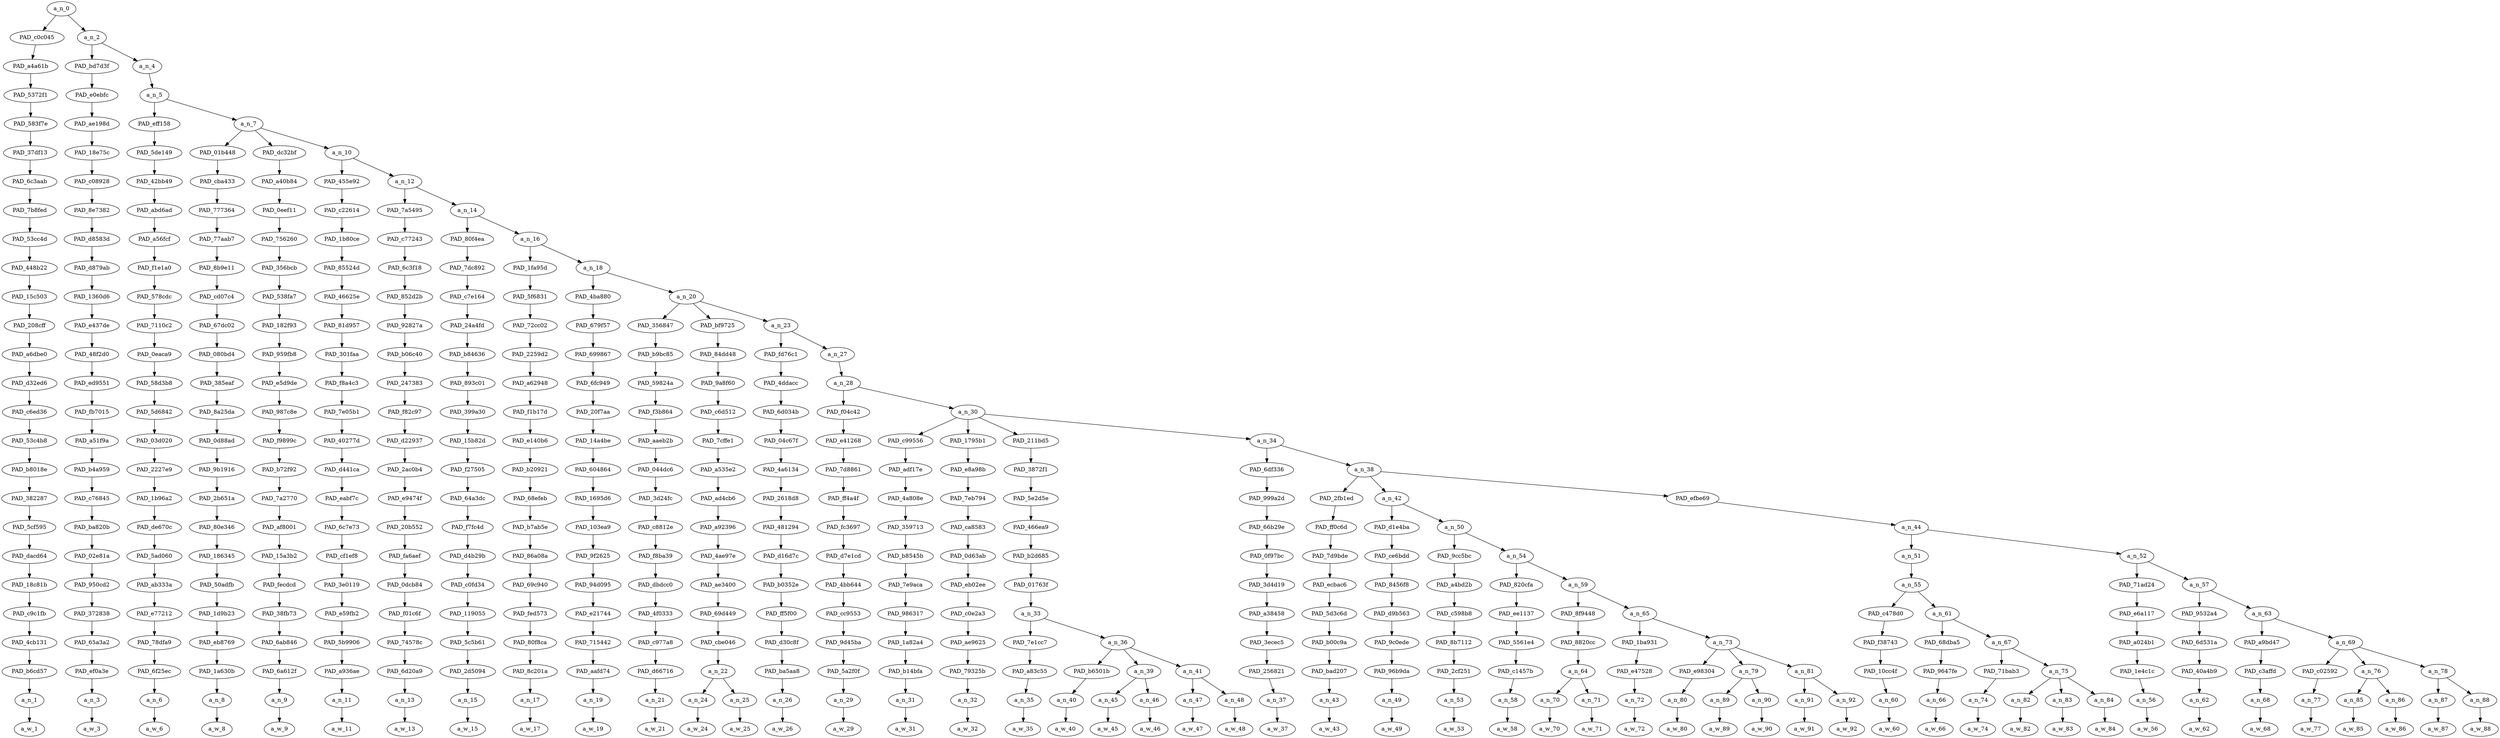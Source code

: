 strict digraph "" {
	a_n_0	[div_dir=1,
		index=0,
		level=25,
		pos="1.0431233158817999,25!",
		text_span="[0, 1, 2, 3, 4, 5, 6, 7, 8, 9, 10, 11, 12, 13, 14, 15, 16, 17, 18, 19, 20, 21, 22, 23, 24, 25, 26, 27, 28, 29, 30, 31, 32, 33, 34, \
35, 36, 37, 38, 39, 40, 41, 42, 43, 44, 45, 46, 47, 48, 49]",
		value=0.99999999];
	PAD_c0c045	[div_dir=1,
		index=0,
		level=24,
		pos="0.0,24!",
		text_span="[0]",
		value=0.01047671];
	a_n_0 -> PAD_c0c045;
	a_n_2	[div_dir=1,
		index=1,
		level=24,
		pos="2.0862466317635997,24!",
		text_span="[1, 2, 3, 4, 5, 6, 7, 8, 9, 10, 11, 12, 13, 14, 15, 16, 17, 18, 19, 20, 21, 22, 23, 24, 25, 26, 27, 28, 29, 30, 31, 32, 33, 34, \
35, 36, 37, 38, 39, 40, 41, 42, 43, 44, 45, 46, 47, 48, 49]",
		value=0.98935748];
	a_n_0 -> a_n_2;
	PAD_a4a61b	[div_dir=1,
		index=0,
		level=23,
		pos="0.0,23!",
		text_span="[0]",
		value=0.01047671];
	PAD_c0c045 -> PAD_a4a61b;
	PAD_5372f1	[div_dir=1,
		index=0,
		level=22,
		pos="0.0,22!",
		text_span="[0]",
		value=0.01047671];
	PAD_a4a61b -> PAD_5372f1;
	PAD_583f7e	[div_dir=1,
		index=0,
		level=21,
		pos="0.0,21!",
		text_span="[0]",
		value=0.01047671];
	PAD_5372f1 -> PAD_583f7e;
	PAD_37df13	[div_dir=1,
		index=0,
		level=20,
		pos="0.0,20!",
		text_span="[0]",
		value=0.01047671];
	PAD_583f7e -> PAD_37df13;
	PAD_6c3aab	[div_dir=1,
		index=0,
		level=19,
		pos="0.0,19!",
		text_span="[0]",
		value=0.01047671];
	PAD_37df13 -> PAD_6c3aab;
	PAD_7b8fed	[div_dir=1,
		index=0,
		level=18,
		pos="0.0,18!",
		text_span="[0]",
		value=0.01047671];
	PAD_6c3aab -> PAD_7b8fed;
	PAD_53cc4d	[div_dir=1,
		index=0,
		level=17,
		pos="0.0,17!",
		text_span="[0]",
		value=0.01047671];
	PAD_7b8fed -> PAD_53cc4d;
	PAD_448b22	[div_dir=1,
		index=0,
		level=16,
		pos="0.0,16!",
		text_span="[0]",
		value=0.01047671];
	PAD_53cc4d -> PAD_448b22;
	PAD_15c503	[div_dir=1,
		index=0,
		level=15,
		pos="0.0,15!",
		text_span="[0]",
		value=0.01047671];
	PAD_448b22 -> PAD_15c503;
	PAD_208cff	[div_dir=1,
		index=0,
		level=14,
		pos="0.0,14!",
		text_span="[0]",
		value=0.01047671];
	PAD_15c503 -> PAD_208cff;
	PAD_a6dbe0	[div_dir=1,
		index=0,
		level=13,
		pos="0.0,13!",
		text_span="[0]",
		value=0.01047671];
	PAD_208cff -> PAD_a6dbe0;
	PAD_d32ed6	[div_dir=1,
		index=0,
		level=12,
		pos="0.0,12!",
		text_span="[0]",
		value=0.01047671];
	PAD_a6dbe0 -> PAD_d32ed6;
	PAD_c6ed36	[div_dir=1,
		index=0,
		level=11,
		pos="0.0,11!",
		text_span="[0]",
		value=0.01047671];
	PAD_d32ed6 -> PAD_c6ed36;
	PAD_53c4b8	[div_dir=1,
		index=0,
		level=10,
		pos="0.0,10!",
		text_span="[0]",
		value=0.01047671];
	PAD_c6ed36 -> PAD_53c4b8;
	PAD_b8018e	[div_dir=1,
		index=0,
		level=9,
		pos="0.0,9!",
		text_span="[0]",
		value=0.01047671];
	PAD_53c4b8 -> PAD_b8018e;
	PAD_382287	[div_dir=1,
		index=0,
		level=8,
		pos="0.0,8!",
		text_span="[0]",
		value=0.01047671];
	PAD_b8018e -> PAD_382287;
	PAD_5cf595	[div_dir=1,
		index=0,
		level=7,
		pos="0.0,7!",
		text_span="[0]",
		value=0.01047671];
	PAD_382287 -> PAD_5cf595;
	PAD_dacd64	[div_dir=1,
		index=0,
		level=6,
		pos="0.0,6!",
		text_span="[0]",
		value=0.01047671];
	PAD_5cf595 -> PAD_dacd64;
	PAD_18c81b	[div_dir=1,
		index=0,
		level=5,
		pos="0.0,5!",
		text_span="[0]",
		value=0.01047671];
	PAD_dacd64 -> PAD_18c81b;
	PAD_c9c1fb	[div_dir=1,
		index=0,
		level=4,
		pos="0.0,4!",
		text_span="[0]",
		value=0.01047671];
	PAD_18c81b -> PAD_c9c1fb;
	PAD_4cb131	[div_dir=1,
		index=0,
		level=3,
		pos="0.0,3!",
		text_span="[0]",
		value=0.01047671];
	PAD_c9c1fb -> PAD_4cb131;
	PAD_b6cd57	[div_dir=1,
		index=0,
		level=2,
		pos="0.0,2!",
		text_span="[0]",
		value=0.01047671];
	PAD_4cb131 -> PAD_b6cd57;
	a_n_1	[div_dir=1,
		index=0,
		level=1,
		pos="0.0,1!",
		text_span="[0]",
		value=0.01047671];
	PAD_b6cd57 -> a_n_1;
	a_w_1	[div_dir=0,
		index=0,
		level=0,
		pos="0,0!",
		text_span="[0]",
		value=i];
	a_n_1 -> a_w_1;
	PAD_bd7d3f	[div_dir=1,
		index=1,
		level=23,
		pos="1.0,23!",
		text_span="[1]",
		value=0.00934280];
	a_n_2 -> PAD_bd7d3f;
	a_n_4	[div_dir=1,
		index=2,
		level=23,
		pos="3.172493263527199,23!",
		text_span="[2, 3, 4, 5, 6, 7, 8, 9, 10, 11, 12, 13, 14, 15, 16, 17, 18, 19, 20, 21, 22, 23, 24, 25, 26, 27, 28, 29, 30, 31, 32, 33, 34, 35, \
36, 37, 38, 39, 40, 41, 42, 43, 44, 45, 46, 47, 48, 49]",
		value=0.97985871];
	a_n_2 -> a_n_4;
	PAD_e0ebfc	[div_dir=1,
		index=1,
		level=22,
		pos="1.0,22!",
		text_span="[1]",
		value=0.00934280];
	PAD_bd7d3f -> PAD_e0ebfc;
	PAD_ae198d	[div_dir=1,
		index=1,
		level=21,
		pos="1.0,21!",
		text_span="[1]",
		value=0.00934280];
	PAD_e0ebfc -> PAD_ae198d;
	PAD_18e75c	[div_dir=1,
		index=1,
		level=20,
		pos="1.0,20!",
		text_span="[1]",
		value=0.00934280];
	PAD_ae198d -> PAD_18e75c;
	PAD_c08928	[div_dir=1,
		index=1,
		level=19,
		pos="1.0,19!",
		text_span="[1]",
		value=0.00934280];
	PAD_18e75c -> PAD_c08928;
	PAD_8e7382	[div_dir=1,
		index=1,
		level=18,
		pos="1.0,18!",
		text_span="[1]",
		value=0.00934280];
	PAD_c08928 -> PAD_8e7382;
	PAD_d8583d	[div_dir=1,
		index=1,
		level=17,
		pos="1.0,17!",
		text_span="[1]",
		value=0.00934280];
	PAD_8e7382 -> PAD_d8583d;
	PAD_d879ab	[div_dir=1,
		index=1,
		level=16,
		pos="1.0,16!",
		text_span="[1]",
		value=0.00934280];
	PAD_d8583d -> PAD_d879ab;
	PAD_1360d6	[div_dir=1,
		index=1,
		level=15,
		pos="1.0,15!",
		text_span="[1]",
		value=0.00934280];
	PAD_d879ab -> PAD_1360d6;
	PAD_e437de	[div_dir=1,
		index=1,
		level=14,
		pos="1.0,14!",
		text_span="[1]",
		value=0.00934280];
	PAD_1360d6 -> PAD_e437de;
	PAD_48f2d0	[div_dir=1,
		index=1,
		level=13,
		pos="1.0,13!",
		text_span="[1]",
		value=0.00934280];
	PAD_e437de -> PAD_48f2d0;
	PAD_ed9551	[div_dir=1,
		index=1,
		level=12,
		pos="1.0,12!",
		text_span="[1]",
		value=0.00934280];
	PAD_48f2d0 -> PAD_ed9551;
	PAD_fb7015	[div_dir=1,
		index=1,
		level=11,
		pos="1.0,11!",
		text_span="[1]",
		value=0.00934280];
	PAD_ed9551 -> PAD_fb7015;
	PAD_a51f9a	[div_dir=1,
		index=1,
		level=10,
		pos="1.0,10!",
		text_span="[1]",
		value=0.00934280];
	PAD_fb7015 -> PAD_a51f9a;
	PAD_b4a959	[div_dir=1,
		index=1,
		level=9,
		pos="1.0,9!",
		text_span="[1]",
		value=0.00934280];
	PAD_a51f9a -> PAD_b4a959;
	PAD_c76845	[div_dir=1,
		index=1,
		level=8,
		pos="1.0,8!",
		text_span="[1]",
		value=0.00934280];
	PAD_b4a959 -> PAD_c76845;
	PAD_ba820b	[div_dir=1,
		index=1,
		level=7,
		pos="1.0,7!",
		text_span="[1]",
		value=0.00934280];
	PAD_c76845 -> PAD_ba820b;
	PAD_02e81a	[div_dir=1,
		index=1,
		level=6,
		pos="1.0,6!",
		text_span="[1]",
		value=0.00934280];
	PAD_ba820b -> PAD_02e81a;
	PAD_950cd2	[div_dir=1,
		index=1,
		level=5,
		pos="1.0,5!",
		text_span="[1]",
		value=0.00934280];
	PAD_02e81a -> PAD_950cd2;
	PAD_372838	[div_dir=1,
		index=1,
		level=4,
		pos="1.0,4!",
		text_span="[1]",
		value=0.00934280];
	PAD_950cd2 -> PAD_372838;
	PAD_65a3a2	[div_dir=1,
		index=1,
		level=3,
		pos="1.0,3!",
		text_span="[1]",
		value=0.00934280];
	PAD_372838 -> PAD_65a3a2;
	PAD_ef0a3e	[div_dir=1,
		index=1,
		level=2,
		pos="1.0,2!",
		text_span="[1]",
		value=0.00934280];
	PAD_65a3a2 -> PAD_ef0a3e;
	a_n_3	[div_dir=1,
		index=1,
		level=1,
		pos="1.0,1!",
		text_span="[1]",
		value=0.00934280];
	PAD_ef0a3e -> a_n_3;
	a_w_3	[div_dir=0,
		index=1,
		level=0,
		pos="1,0!",
		text_span="[1]",
		value=know];
	a_n_3 -> a_w_3;
	a_n_5	[div_dir=1,
		index=2,
		level=22,
		pos="3.172493263527199,22!",
		text_span="[2, 3, 4, 5, 6, 7, 8, 9, 10, 11, 12, 13, 14, 15, 16, 17, 18, 19, 20, 21, 22, 23, 24, 25, 26, 27, 28, 29, 30, 31, 32, 33, 34, 35, \
36, 37, 38, 39, 40, 41, 42, 43, 44, 45, 46, 47, 48, 49]",
		value=0.97970383];
	a_n_4 -> a_n_5;
	PAD_eff158	[div_dir=1,
		index=2,
		level=21,
		pos="2.0,21!",
		text_span="[2]",
		value=0.00834338];
	a_n_5 -> PAD_eff158;
	a_n_7	[div_dir=1,
		index=3,
		level=21,
		pos="4.344986527054398,21!",
		text_span="[3, 4, 5, 6, 7, 8, 9, 10, 11, 12, 13, 14, 15, 16, 17, 18, 19, 20, 21, 22, 23, 24, 25, 26, 27, 28, 29, 30, 31, 32, 33, 34, 35, 36, \
37, 38, 39, 40, 41, 42, 43, 44, 45, 46, 47, 48, 49]",
		value=0.97120556];
	a_n_5 -> a_n_7;
	PAD_5de149	[div_dir=1,
		index=2,
		level=20,
		pos="2.0,20!",
		text_span="[2]",
		value=0.00834338];
	PAD_eff158 -> PAD_5de149;
	PAD_42bb49	[div_dir=1,
		index=2,
		level=19,
		pos="2.0,19!",
		text_span="[2]",
		value=0.00834338];
	PAD_5de149 -> PAD_42bb49;
	PAD_abd6ad	[div_dir=1,
		index=2,
		level=18,
		pos="2.0,18!",
		text_span="[2]",
		value=0.00834338];
	PAD_42bb49 -> PAD_abd6ad;
	PAD_a56fcf	[div_dir=1,
		index=2,
		level=17,
		pos="2.0,17!",
		text_span="[2]",
		value=0.00834338];
	PAD_abd6ad -> PAD_a56fcf;
	PAD_f1e1a0	[div_dir=1,
		index=2,
		level=16,
		pos="2.0,16!",
		text_span="[2]",
		value=0.00834338];
	PAD_a56fcf -> PAD_f1e1a0;
	PAD_578cdc	[div_dir=1,
		index=2,
		level=15,
		pos="2.0,15!",
		text_span="[2]",
		value=0.00834338];
	PAD_f1e1a0 -> PAD_578cdc;
	PAD_7110c2	[div_dir=1,
		index=2,
		level=14,
		pos="2.0,14!",
		text_span="[2]",
		value=0.00834338];
	PAD_578cdc -> PAD_7110c2;
	PAD_0eaca9	[div_dir=1,
		index=2,
		level=13,
		pos="2.0,13!",
		text_span="[2]",
		value=0.00834338];
	PAD_7110c2 -> PAD_0eaca9;
	PAD_58d3b8	[div_dir=1,
		index=2,
		level=12,
		pos="2.0,12!",
		text_span="[2]",
		value=0.00834338];
	PAD_0eaca9 -> PAD_58d3b8;
	PAD_5d6842	[div_dir=1,
		index=2,
		level=11,
		pos="2.0,11!",
		text_span="[2]",
		value=0.00834338];
	PAD_58d3b8 -> PAD_5d6842;
	PAD_03d020	[div_dir=1,
		index=2,
		level=10,
		pos="2.0,10!",
		text_span="[2]",
		value=0.00834338];
	PAD_5d6842 -> PAD_03d020;
	PAD_2227e9	[div_dir=1,
		index=2,
		level=9,
		pos="2.0,9!",
		text_span="[2]",
		value=0.00834338];
	PAD_03d020 -> PAD_2227e9;
	PAD_1b96a2	[div_dir=1,
		index=2,
		level=8,
		pos="2.0,8!",
		text_span="[2]",
		value=0.00834338];
	PAD_2227e9 -> PAD_1b96a2;
	PAD_de670c	[div_dir=1,
		index=2,
		level=7,
		pos="2.0,7!",
		text_span="[2]",
		value=0.00834338];
	PAD_1b96a2 -> PAD_de670c;
	PAD_5ad060	[div_dir=1,
		index=2,
		level=6,
		pos="2.0,6!",
		text_span="[2]",
		value=0.00834338];
	PAD_de670c -> PAD_5ad060;
	PAD_ab333a	[div_dir=1,
		index=2,
		level=5,
		pos="2.0,5!",
		text_span="[2]",
		value=0.00834338];
	PAD_5ad060 -> PAD_ab333a;
	PAD_e77212	[div_dir=1,
		index=2,
		level=4,
		pos="2.0,4!",
		text_span="[2]",
		value=0.00834338];
	PAD_ab333a -> PAD_e77212;
	PAD_78dfa9	[div_dir=1,
		index=2,
		level=3,
		pos="2.0,3!",
		text_span="[2]",
		value=0.00834338];
	PAD_e77212 -> PAD_78dfa9;
	PAD_6f25ec	[div_dir=1,
		index=2,
		level=2,
		pos="2.0,2!",
		text_span="[2]",
		value=0.00834338];
	PAD_78dfa9 -> PAD_6f25ec;
	a_n_6	[div_dir=1,
		index=2,
		level=1,
		pos="2.0,1!",
		text_span="[2]",
		value=0.00834338];
	PAD_6f25ec -> a_n_6;
	a_w_6	[div_dir=0,
		index=2,
		level=0,
		pos="2,0!",
		text_span="[2]",
		value=we];
	a_n_6 -> a_w_6;
	PAD_01b448	[div_dir=-1,
		index=3,
		level=20,
		pos="3.0,20!",
		text_span="[3]",
		value=0.00861255];
	a_n_7 -> PAD_01b448;
	PAD_dc32bf	[div_dir=1,
		index=4,
		level=20,
		pos="4.0,20!",
		text_span="[4]",
		value=0.00761356];
	a_n_7 -> PAD_dc32bf;
	a_n_10	[div_dir=1,
		index=5,
		level=20,
		pos="6.034959581163195,20!",
		text_span="[5, 6, 7, 8, 9, 10, 11, 12, 13, 14, 15, 16, 17, 18, 19, 20, 21, 22, 23, 24, 25, 26, 27, 28, 29, 30, 31, 32, 33, 34, 35, 36, 37, \
38, 39, 40, 41, 42, 43, 44, 45, 46, 47, 48, 49]",
		value=0.95482648];
	a_n_7 -> a_n_10;
	PAD_cba433	[div_dir=-1,
		index=3,
		level=19,
		pos="3.0,19!",
		text_span="[3]",
		value=0.00861255];
	PAD_01b448 -> PAD_cba433;
	PAD_777364	[div_dir=-1,
		index=3,
		level=18,
		pos="3.0,18!",
		text_span="[3]",
		value=0.00861255];
	PAD_cba433 -> PAD_777364;
	PAD_77aab7	[div_dir=-1,
		index=3,
		level=17,
		pos="3.0,17!",
		text_span="[3]",
		value=0.00861255];
	PAD_777364 -> PAD_77aab7;
	PAD_8b9e11	[div_dir=-1,
		index=3,
		level=16,
		pos="3.0,16!",
		text_span="[3]",
		value=0.00861255];
	PAD_77aab7 -> PAD_8b9e11;
	PAD_cd07c4	[div_dir=-1,
		index=3,
		level=15,
		pos="3.0,15!",
		text_span="[3]",
		value=0.00861255];
	PAD_8b9e11 -> PAD_cd07c4;
	PAD_67dc02	[div_dir=-1,
		index=3,
		level=14,
		pos="3.0,14!",
		text_span="[3]",
		value=0.00861255];
	PAD_cd07c4 -> PAD_67dc02;
	PAD_080bd4	[div_dir=-1,
		index=3,
		level=13,
		pos="3.0,13!",
		text_span="[3]",
		value=0.00861255];
	PAD_67dc02 -> PAD_080bd4;
	PAD_385eaf	[div_dir=-1,
		index=3,
		level=12,
		pos="3.0,12!",
		text_span="[3]",
		value=0.00861255];
	PAD_080bd4 -> PAD_385eaf;
	PAD_8a25da	[div_dir=-1,
		index=3,
		level=11,
		pos="3.0,11!",
		text_span="[3]",
		value=0.00861255];
	PAD_385eaf -> PAD_8a25da;
	PAD_0d88ad	[div_dir=-1,
		index=3,
		level=10,
		pos="3.0,10!",
		text_span="[3]",
		value=0.00861255];
	PAD_8a25da -> PAD_0d88ad;
	PAD_9b1916	[div_dir=-1,
		index=3,
		level=9,
		pos="3.0,9!",
		text_span="[3]",
		value=0.00861255];
	PAD_0d88ad -> PAD_9b1916;
	PAD_2b651a	[div_dir=-1,
		index=3,
		level=8,
		pos="3.0,8!",
		text_span="[3]",
		value=0.00861255];
	PAD_9b1916 -> PAD_2b651a;
	PAD_80e346	[div_dir=-1,
		index=3,
		level=7,
		pos="3.0,7!",
		text_span="[3]",
		value=0.00861255];
	PAD_2b651a -> PAD_80e346;
	PAD_186345	[div_dir=-1,
		index=3,
		level=6,
		pos="3.0,6!",
		text_span="[3]",
		value=0.00861255];
	PAD_80e346 -> PAD_186345;
	PAD_50adfb	[div_dir=-1,
		index=3,
		level=5,
		pos="3.0,5!",
		text_span="[3]",
		value=0.00861255];
	PAD_186345 -> PAD_50adfb;
	PAD_1d9b23	[div_dir=-1,
		index=3,
		level=4,
		pos="3.0,4!",
		text_span="[3]",
		value=0.00861255];
	PAD_50adfb -> PAD_1d9b23;
	PAD_eb8769	[div_dir=-1,
		index=3,
		level=3,
		pos="3.0,3!",
		text_span="[3]",
		value=0.00861255];
	PAD_1d9b23 -> PAD_eb8769;
	PAD_1a630b	[div_dir=-1,
		index=3,
		level=2,
		pos="3.0,2!",
		text_span="[3]",
		value=0.00861255];
	PAD_eb8769 -> PAD_1a630b;
	a_n_8	[div_dir=-1,
		index=3,
		level=1,
		pos="3.0,1!",
		text_span="[3]",
		value=0.00861255];
	PAD_1a630b -> a_n_8;
	a_w_8	[div_dir=0,
		index=3,
		level=0,
		pos="3,0!",
		text_span="[3]",
		value=are];
	a_n_8 -> a_w_8;
	PAD_a40b84	[div_dir=1,
		index=4,
		level=19,
		pos="4.0,19!",
		text_span="[4]",
		value=0.00761356];
	PAD_dc32bf -> PAD_a40b84;
	PAD_0eef11	[div_dir=1,
		index=4,
		level=18,
		pos="4.0,18!",
		text_span="[4]",
		value=0.00761356];
	PAD_a40b84 -> PAD_0eef11;
	PAD_756260	[div_dir=1,
		index=4,
		level=17,
		pos="4.0,17!",
		text_span="[4]",
		value=0.00761356];
	PAD_0eef11 -> PAD_756260;
	PAD_356bcb	[div_dir=1,
		index=4,
		level=16,
		pos="4.0,16!",
		text_span="[4]",
		value=0.00761356];
	PAD_756260 -> PAD_356bcb;
	PAD_538fa7	[div_dir=1,
		index=4,
		level=15,
		pos="4.0,15!",
		text_span="[4]",
		value=0.00761356];
	PAD_356bcb -> PAD_538fa7;
	PAD_182f93	[div_dir=1,
		index=4,
		level=14,
		pos="4.0,14!",
		text_span="[4]",
		value=0.00761356];
	PAD_538fa7 -> PAD_182f93;
	PAD_959fb8	[div_dir=1,
		index=4,
		level=13,
		pos="4.0,13!",
		text_span="[4]",
		value=0.00761356];
	PAD_182f93 -> PAD_959fb8;
	PAD_e5d9de	[div_dir=1,
		index=4,
		level=12,
		pos="4.0,12!",
		text_span="[4]",
		value=0.00761356];
	PAD_959fb8 -> PAD_e5d9de;
	PAD_987c8e	[div_dir=1,
		index=4,
		level=11,
		pos="4.0,11!",
		text_span="[4]",
		value=0.00761356];
	PAD_e5d9de -> PAD_987c8e;
	PAD_f9899c	[div_dir=1,
		index=4,
		level=10,
		pos="4.0,10!",
		text_span="[4]",
		value=0.00761356];
	PAD_987c8e -> PAD_f9899c;
	PAD_b72f92	[div_dir=1,
		index=4,
		level=9,
		pos="4.0,9!",
		text_span="[4]",
		value=0.00761356];
	PAD_f9899c -> PAD_b72f92;
	PAD_7a2770	[div_dir=1,
		index=4,
		level=8,
		pos="4.0,8!",
		text_span="[4]",
		value=0.00761356];
	PAD_b72f92 -> PAD_7a2770;
	PAD_af8001	[div_dir=1,
		index=4,
		level=7,
		pos="4.0,7!",
		text_span="[4]",
		value=0.00761356];
	PAD_7a2770 -> PAD_af8001;
	PAD_15a3b2	[div_dir=1,
		index=4,
		level=6,
		pos="4.0,6!",
		text_span="[4]",
		value=0.00761356];
	PAD_af8001 -> PAD_15a3b2;
	PAD_fecdcd	[div_dir=1,
		index=4,
		level=5,
		pos="4.0,5!",
		text_span="[4]",
		value=0.00761356];
	PAD_15a3b2 -> PAD_fecdcd;
	PAD_38fb73	[div_dir=1,
		index=4,
		level=4,
		pos="4.0,4!",
		text_span="[4]",
		value=0.00761356];
	PAD_fecdcd -> PAD_38fb73;
	PAD_6ab846	[div_dir=1,
		index=4,
		level=3,
		pos="4.0,3!",
		text_span="[4]",
		value=0.00761356];
	PAD_38fb73 -> PAD_6ab846;
	PAD_6a612f	[div_dir=1,
		index=4,
		level=2,
		pos="4.0,2!",
		text_span="[4]",
		value=0.00761356];
	PAD_6ab846 -> PAD_6a612f;
	a_n_9	[div_dir=1,
		index=4,
		level=1,
		pos="4.0,1!",
		text_span="[4]",
		value=0.00761356];
	PAD_6a612f -> a_n_9;
	a_w_9	[div_dir=0,
		index=4,
		level=0,
		pos="4,0!",
		text_span="[4]",
		value=all];
	a_n_9 -> a_w_9;
	PAD_455e92	[div_dir=1,
		index=5,
		level=19,
		pos="5.0,19!",
		text_span="[5]",
		value=0.00935349];
	a_n_10 -> PAD_455e92;
	a_n_12	[div_dir=1,
		index=6,
		level=19,
		pos="7.069919162326389,19!",
		text_span="[6, 7, 8, 9, 10, 11, 12, 13, 14, 15, 16, 17, 18, 19, 20, 21, 22, 23, 24, 25, 26, 27, 28, 29, 30, 31, 32, 33, 34, 35, 36, 37, 38, \
39, 40, 41, 42, 43, 44, 45, 46, 47, 48, 49]",
		value=0.94531582];
	a_n_10 -> a_n_12;
	PAD_c22614	[div_dir=1,
		index=5,
		level=18,
		pos="5.0,18!",
		text_span="[5]",
		value=0.00935349];
	PAD_455e92 -> PAD_c22614;
	PAD_1b80ce	[div_dir=1,
		index=5,
		level=17,
		pos="5.0,17!",
		text_span="[5]",
		value=0.00935349];
	PAD_c22614 -> PAD_1b80ce;
	PAD_85524d	[div_dir=1,
		index=5,
		level=16,
		pos="5.0,16!",
		text_span="[5]",
		value=0.00935349];
	PAD_1b80ce -> PAD_85524d;
	PAD_46625e	[div_dir=1,
		index=5,
		level=15,
		pos="5.0,15!",
		text_span="[5]",
		value=0.00935349];
	PAD_85524d -> PAD_46625e;
	PAD_81d957	[div_dir=1,
		index=5,
		level=14,
		pos="5.0,14!",
		text_span="[5]",
		value=0.00935349];
	PAD_46625e -> PAD_81d957;
	PAD_301faa	[div_dir=1,
		index=5,
		level=13,
		pos="5.0,13!",
		text_span="[5]",
		value=0.00935349];
	PAD_81d957 -> PAD_301faa;
	PAD_f8a4c3	[div_dir=1,
		index=5,
		level=12,
		pos="5.0,12!",
		text_span="[5]",
		value=0.00935349];
	PAD_301faa -> PAD_f8a4c3;
	PAD_7e05b1	[div_dir=1,
		index=5,
		level=11,
		pos="5.0,11!",
		text_span="[5]",
		value=0.00935349];
	PAD_f8a4c3 -> PAD_7e05b1;
	PAD_40277d	[div_dir=1,
		index=5,
		level=10,
		pos="5.0,10!",
		text_span="[5]",
		value=0.00935349];
	PAD_7e05b1 -> PAD_40277d;
	PAD_d441ca	[div_dir=1,
		index=5,
		level=9,
		pos="5.0,9!",
		text_span="[5]",
		value=0.00935349];
	PAD_40277d -> PAD_d441ca;
	PAD_eabf7c	[div_dir=1,
		index=5,
		level=8,
		pos="5.0,8!",
		text_span="[5]",
		value=0.00935349];
	PAD_d441ca -> PAD_eabf7c;
	PAD_6c7e73	[div_dir=1,
		index=5,
		level=7,
		pos="5.0,7!",
		text_span="[5]",
		value=0.00935349];
	PAD_eabf7c -> PAD_6c7e73;
	PAD_cf1ef8	[div_dir=1,
		index=5,
		level=6,
		pos="5.0,6!",
		text_span="[5]",
		value=0.00935349];
	PAD_6c7e73 -> PAD_cf1ef8;
	PAD_3e0119	[div_dir=1,
		index=5,
		level=5,
		pos="5.0,5!",
		text_span="[5]",
		value=0.00935349];
	PAD_cf1ef8 -> PAD_3e0119;
	PAD_e59fb2	[div_dir=1,
		index=5,
		level=4,
		pos="5.0,4!",
		text_span="[5]",
		value=0.00935349];
	PAD_3e0119 -> PAD_e59fb2;
	PAD_5b9906	[div_dir=1,
		index=5,
		level=3,
		pos="5.0,3!",
		text_span="[5]",
		value=0.00935349];
	PAD_e59fb2 -> PAD_5b9906;
	PAD_a936ae	[div_dir=1,
		index=5,
		level=2,
		pos="5.0,2!",
		text_span="[5]",
		value=0.00935349];
	PAD_5b9906 -> PAD_a936ae;
	a_n_11	[div_dir=1,
		index=5,
		level=1,
		pos="5.0,1!",
		text_span="[5]",
		value=0.00935349];
	PAD_a936ae -> a_n_11;
	a_w_11	[div_dir=0,
		index=5,
		level=0,
		pos="5,0!",
		text_span="[5]",
		value=worried];
	a_n_11 -> a_w_11;
	PAD_7a5495	[div_dir=1,
		index=6,
		level=18,
		pos="6.0,18!",
		text_span="[6]",
		value=0.00746603];
	a_n_12 -> PAD_7a5495;
	a_n_14	[div_dir=1,
		index=7,
		level=18,
		pos="8.139838324652779,18!",
		text_span="[7, 8, 9, 10, 11, 12, 13, 14, 15, 16, 17, 18, 19, 20, 21, 22, 23, 24, 25, 26, 27, 28, 29, 30, 31, 32, 33, 34, 35, 36, 37, 38, 39, \
40, 41, 42, 43, 44, 45, 46, 47, 48, 49]",
		value=0.93769379];
	a_n_12 -> a_n_14;
	PAD_c77243	[div_dir=1,
		index=6,
		level=17,
		pos="6.0,17!",
		text_span="[6]",
		value=0.00746603];
	PAD_7a5495 -> PAD_c77243;
	PAD_6c3f18	[div_dir=1,
		index=6,
		level=16,
		pos="6.0,16!",
		text_span="[6]",
		value=0.00746603];
	PAD_c77243 -> PAD_6c3f18;
	PAD_852d2b	[div_dir=1,
		index=6,
		level=15,
		pos="6.0,15!",
		text_span="[6]",
		value=0.00746603];
	PAD_6c3f18 -> PAD_852d2b;
	PAD_92827a	[div_dir=1,
		index=6,
		level=14,
		pos="6.0,14!",
		text_span="[6]",
		value=0.00746603];
	PAD_852d2b -> PAD_92827a;
	PAD_b06c40	[div_dir=1,
		index=6,
		level=13,
		pos="6.0,13!",
		text_span="[6]",
		value=0.00746603];
	PAD_92827a -> PAD_b06c40;
	PAD_247383	[div_dir=1,
		index=6,
		level=12,
		pos="6.0,12!",
		text_span="[6]",
		value=0.00746603];
	PAD_b06c40 -> PAD_247383;
	PAD_f82c97	[div_dir=1,
		index=6,
		level=11,
		pos="6.0,11!",
		text_span="[6]",
		value=0.00746603];
	PAD_247383 -> PAD_f82c97;
	PAD_d22937	[div_dir=1,
		index=6,
		level=10,
		pos="6.0,10!",
		text_span="[6]",
		value=0.00746603];
	PAD_f82c97 -> PAD_d22937;
	PAD_2ac0b4	[div_dir=1,
		index=6,
		level=9,
		pos="6.0,9!",
		text_span="[6]",
		value=0.00746603];
	PAD_d22937 -> PAD_2ac0b4;
	PAD_e9474f	[div_dir=1,
		index=6,
		level=8,
		pos="6.0,8!",
		text_span="[6]",
		value=0.00746603];
	PAD_2ac0b4 -> PAD_e9474f;
	PAD_20b552	[div_dir=1,
		index=6,
		level=7,
		pos="6.0,7!",
		text_span="[6]",
		value=0.00746603];
	PAD_e9474f -> PAD_20b552;
	PAD_fa6aef	[div_dir=1,
		index=6,
		level=6,
		pos="6.0,6!",
		text_span="[6]",
		value=0.00746603];
	PAD_20b552 -> PAD_fa6aef;
	PAD_0dcb84	[div_dir=1,
		index=6,
		level=5,
		pos="6.0,5!",
		text_span="[6]",
		value=0.00746603];
	PAD_fa6aef -> PAD_0dcb84;
	PAD_f01c6f	[div_dir=1,
		index=6,
		level=4,
		pos="6.0,4!",
		text_span="[6]",
		value=0.00746603];
	PAD_0dcb84 -> PAD_f01c6f;
	PAD_74578c	[div_dir=1,
		index=6,
		level=3,
		pos="6.0,3!",
		text_span="[6]",
		value=0.00746603];
	PAD_f01c6f -> PAD_74578c;
	PAD_6d20a9	[div_dir=1,
		index=6,
		level=2,
		pos="6.0,2!",
		text_span="[6]",
		value=0.00746603];
	PAD_74578c -> PAD_6d20a9;
	a_n_13	[div_dir=1,
		index=6,
		level=1,
		pos="6.0,1!",
		text_span="[6]",
		value=0.00746603];
	PAD_6d20a9 -> a_n_13;
	a_w_13	[div_dir=0,
		index=6,
		level=0,
		pos="6,0!",
		text_span="[6]",
		value=about];
	a_n_13 -> a_w_13;
	PAD_80f4ea	[div_dir=1,
		index=7,
		level=17,
		pos="7.0,17!",
		text_span="[7]",
		value=0.01106566];
	a_n_14 -> PAD_80f4ea;
	a_n_16	[div_dir=1,
		index=8,
		level=17,
		pos="9.279676649305555,17!",
		text_span="[8, 9, 10, 11, 12, 13, 14, 15, 16, 17, 18, 19, 20, 21, 22, 23, 24, 25, 26, 27, 28, 29, 30, 31, 32, 33, 34, 35, 36, 37, 38, 39, 40, \
41, 42, 43, 44, 45, 46, 47, 48, 49]",
		value=0.92647129];
	a_n_14 -> a_n_16;
	PAD_7dc892	[div_dir=1,
		index=7,
		level=16,
		pos="7.0,16!",
		text_span="[7]",
		value=0.01106566];
	PAD_80f4ea -> PAD_7dc892;
	PAD_c7e164	[div_dir=1,
		index=7,
		level=15,
		pos="7.0,15!",
		text_span="[7]",
		value=0.01106566];
	PAD_7dc892 -> PAD_c7e164;
	PAD_24a4fd	[div_dir=1,
		index=7,
		level=14,
		pos="7.0,14!",
		text_span="[7]",
		value=0.01106566];
	PAD_c7e164 -> PAD_24a4fd;
	PAD_b84636	[div_dir=1,
		index=7,
		level=13,
		pos="7.0,13!",
		text_span="[7]",
		value=0.01106566];
	PAD_24a4fd -> PAD_b84636;
	PAD_893c01	[div_dir=1,
		index=7,
		level=12,
		pos="7.0,12!",
		text_span="[7]",
		value=0.01106566];
	PAD_b84636 -> PAD_893c01;
	PAD_399a30	[div_dir=1,
		index=7,
		level=11,
		pos="7.0,11!",
		text_span="[7]",
		value=0.01106566];
	PAD_893c01 -> PAD_399a30;
	PAD_15b82d	[div_dir=1,
		index=7,
		level=10,
		pos="7.0,10!",
		text_span="[7]",
		value=0.01106566];
	PAD_399a30 -> PAD_15b82d;
	PAD_f27505	[div_dir=1,
		index=7,
		level=9,
		pos="7.0,9!",
		text_span="[7]",
		value=0.01106566];
	PAD_15b82d -> PAD_f27505;
	PAD_64a3dc	[div_dir=1,
		index=7,
		level=8,
		pos="7.0,8!",
		text_span="[7]",
		value=0.01106566];
	PAD_f27505 -> PAD_64a3dc;
	PAD_f7fc4d	[div_dir=1,
		index=7,
		level=7,
		pos="7.0,7!",
		text_span="[7]",
		value=0.01106566];
	PAD_64a3dc -> PAD_f7fc4d;
	PAD_d4b29b	[div_dir=1,
		index=7,
		level=6,
		pos="7.0,6!",
		text_span="[7]",
		value=0.01106566];
	PAD_f7fc4d -> PAD_d4b29b;
	PAD_c0fd34	[div_dir=1,
		index=7,
		level=5,
		pos="7.0,5!",
		text_span="[7]",
		value=0.01106566];
	PAD_d4b29b -> PAD_c0fd34;
	PAD_119055	[div_dir=1,
		index=7,
		level=4,
		pos="7.0,4!",
		text_span="[7]",
		value=0.01106566];
	PAD_c0fd34 -> PAD_119055;
	PAD_5c5b61	[div_dir=1,
		index=7,
		level=3,
		pos="7.0,3!",
		text_span="[7]",
		value=0.01106566];
	PAD_119055 -> PAD_5c5b61;
	PAD_2d5094	[div_dir=1,
		index=7,
		level=2,
		pos="7.0,2!",
		text_span="[7]",
		value=0.01106566];
	PAD_5c5b61 -> PAD_2d5094;
	a_n_15	[div_dir=1,
		index=7,
		level=1,
		pos="7.0,1!",
		text_span="[7]",
		value=0.01106566];
	PAD_2d5094 -> a_n_15;
	a_w_15	[div_dir=0,
		index=7,
		level=0,
		pos="7,0!",
		text_span="[7]",
		value=whether];
	a_n_15 -> a_w_15;
	PAD_1fa95d	[div_dir=-1,
		index=8,
		level=16,
		pos="8.0,16!",
		text_span="[8]",
		value=0.02872181];
	a_n_16 -> PAD_1fa95d;
	a_n_18	[div_dir=1,
		index=9,
		level=16,
		pos="10.55935329861111,16!",
		text_span="[9, 10, 11, 12, 13, 14, 15, 16, 17, 18, 19, 20, 21, 22, 23, 24, 25, 26, 27, 28, 29, 30, 31, 32, 33, 34, 35, 36, 37, 38, 39, 40, \
41, 42, 43, 44, 45, 46, 47, 48, 49]",
		value=0.89759930];
	a_n_16 -> a_n_18;
	PAD_5f6831	[div_dir=-1,
		index=8,
		level=15,
		pos="8.0,15!",
		text_span="[8]",
		value=0.02872181];
	PAD_1fa95d -> PAD_5f6831;
	PAD_72cc02	[div_dir=-1,
		index=8,
		level=14,
		pos="8.0,14!",
		text_span="[8]",
		value=0.02872181];
	PAD_5f6831 -> PAD_72cc02;
	PAD_2259d2	[div_dir=-1,
		index=8,
		level=13,
		pos="8.0,13!",
		text_span="[8]",
		value=0.02872181];
	PAD_72cc02 -> PAD_2259d2;
	PAD_a62948	[div_dir=-1,
		index=8,
		level=12,
		pos="8.0,12!",
		text_span="[8]",
		value=0.02872181];
	PAD_2259d2 -> PAD_a62948;
	PAD_f1b17d	[div_dir=-1,
		index=8,
		level=11,
		pos="8.0,11!",
		text_span="[8]",
		value=0.02872181];
	PAD_a62948 -> PAD_f1b17d;
	PAD_e140b6	[div_dir=-1,
		index=8,
		level=10,
		pos="8.0,10!",
		text_span="[8]",
		value=0.02872181];
	PAD_f1b17d -> PAD_e140b6;
	PAD_b20921	[div_dir=-1,
		index=8,
		level=9,
		pos="8.0,9!",
		text_span="[8]",
		value=0.02872181];
	PAD_e140b6 -> PAD_b20921;
	PAD_68efeb	[div_dir=-1,
		index=8,
		level=8,
		pos="8.0,8!",
		text_span="[8]",
		value=0.02872181];
	PAD_b20921 -> PAD_68efeb;
	PAD_b7ab5e	[div_dir=-1,
		index=8,
		level=7,
		pos="8.0,7!",
		text_span="[8]",
		value=0.02872181];
	PAD_68efeb -> PAD_b7ab5e;
	PAD_86a08a	[div_dir=-1,
		index=8,
		level=6,
		pos="8.0,6!",
		text_span="[8]",
		value=0.02872181];
	PAD_b7ab5e -> PAD_86a08a;
	PAD_69c940	[div_dir=-1,
		index=8,
		level=5,
		pos="8.0,5!",
		text_span="[8]",
		value=0.02872181];
	PAD_86a08a -> PAD_69c940;
	PAD_fed573	[div_dir=-1,
		index=8,
		level=4,
		pos="8.0,4!",
		text_span="[8]",
		value=0.02872181];
	PAD_69c940 -> PAD_fed573;
	PAD_80f8ca	[div_dir=-1,
		index=8,
		level=3,
		pos="8.0,3!",
		text_span="[8]",
		value=0.02872181];
	PAD_fed573 -> PAD_80f8ca;
	PAD_8c201a	[div_dir=-1,
		index=8,
		level=2,
		pos="8.0,2!",
		text_span="[8]",
		value=0.02872181];
	PAD_80f8ca -> PAD_8c201a;
	a_n_17	[div_dir=-1,
		index=8,
		level=1,
		pos="8.0,1!",
		text_span="[8]",
		value=0.02872181];
	PAD_8c201a -> a_n_17;
	a_w_17	[div_dir=0,
		index=8,
		level=0,
		pos="8,0!",
		text_span="[8]",
		value=trump];
	a_n_17 -> a_w_17;
	PAD_4ba880	[div_dir=1,
		index=9,
		level=15,
		pos="9.0,15!",
		text_span="[9]",
		value=0.00854339];
	a_n_18 -> PAD_4ba880;
	a_n_20	[div_dir=1,
		index=10,
		level=15,
		pos="12.118706597222223,15!",
		text_span="[10, 11, 12, 13, 14, 15, 16, 17, 18, 19, 20, 21, 22, 23, 24, 25, 26, 27, 28, 29, 30, 31, 32, 33, 34, 35, 36, 37, 38, 39, 40, 41, \
42, 43, 44, 45, 46, 47, 48, 49]",
		value=0.88890293];
	a_n_18 -> a_n_20;
	PAD_679f57	[div_dir=1,
		index=9,
		level=14,
		pos="9.0,14!",
		text_span="[9]",
		value=0.00854339];
	PAD_4ba880 -> PAD_679f57;
	PAD_699867	[div_dir=1,
		index=9,
		level=13,
		pos="9.0,13!",
		text_span="[9]",
		value=0.00854339];
	PAD_679f57 -> PAD_699867;
	PAD_6fc949	[div_dir=1,
		index=9,
		level=12,
		pos="9.0,12!",
		text_span="[9]",
		value=0.00854339];
	PAD_699867 -> PAD_6fc949;
	PAD_20f7aa	[div_dir=1,
		index=9,
		level=11,
		pos="9.0,11!",
		text_span="[9]",
		value=0.00854339];
	PAD_6fc949 -> PAD_20f7aa;
	PAD_14a4be	[div_dir=1,
		index=9,
		level=10,
		pos="9.0,10!",
		text_span="[9]",
		value=0.00854339];
	PAD_20f7aa -> PAD_14a4be;
	PAD_604864	[div_dir=1,
		index=9,
		level=9,
		pos="9.0,9!",
		text_span="[9]",
		value=0.00854339];
	PAD_14a4be -> PAD_604864;
	PAD_1695d6	[div_dir=1,
		index=9,
		level=8,
		pos="9.0,8!",
		text_span="[9]",
		value=0.00854339];
	PAD_604864 -> PAD_1695d6;
	PAD_103ea9	[div_dir=1,
		index=9,
		level=7,
		pos="9.0,7!",
		text_span="[9]",
		value=0.00854339];
	PAD_1695d6 -> PAD_103ea9;
	PAD_9f2625	[div_dir=1,
		index=9,
		level=6,
		pos="9.0,6!",
		text_span="[9]",
		value=0.00854339];
	PAD_103ea9 -> PAD_9f2625;
	PAD_94d095	[div_dir=1,
		index=9,
		level=5,
		pos="9.0,5!",
		text_span="[9]",
		value=0.00854339];
	PAD_9f2625 -> PAD_94d095;
	PAD_e21744	[div_dir=1,
		index=9,
		level=4,
		pos="9.0,4!",
		text_span="[9]",
		value=0.00854339];
	PAD_94d095 -> PAD_e21744;
	PAD_715442	[div_dir=1,
		index=9,
		level=3,
		pos="9.0,3!",
		text_span="[9]",
		value=0.00854339];
	PAD_e21744 -> PAD_715442;
	PAD_aafd74	[div_dir=1,
		index=9,
		level=2,
		pos="9.0,2!",
		text_span="[9]",
		value=0.00854339];
	PAD_715442 -> PAD_aafd74;
	a_n_19	[div_dir=1,
		index=9,
		level=1,
		pos="9.0,1!",
		text_span="[9]",
		value=0.00854339];
	PAD_aafd74 -> a_n_19;
	a_w_19	[div_dir=0,
		index=9,
		level=0,
		pos="9,0!",
		text_span="[9]",
		value=will];
	a_n_19 -> a_w_19;
	PAD_356847	[div_dir=1,
		index=10,
		level=14,
		pos="10.0,14!",
		text_span="[10]",
		value=0.01202858];
	a_n_20 -> PAD_356847;
	PAD_bf9725	[div_dir=1,
		index=11,
		level=14,
		pos="11.5,14!",
		text_span="[11, 12]",
		value=0.03115826];
	a_n_20 -> PAD_bf9725;
	a_n_23	[div_dir=1,
		index=12,
		level=14,
		pos="14.856119791666668,14!",
		text_span="[13, 14, 15, 16, 17, 18, 19, 20, 21, 22, 23, 24, 25, 26, 27, 28, 29, 30, 31, 32, 33, 34, 35, 36, 37, 38, 39, 40, 41, 42, 43, 44, \
45, 46, 47, 48, 49]",
		value=0.84556492];
	a_n_20 -> a_n_23;
	PAD_b9bc85	[div_dir=1,
		index=10,
		level=13,
		pos="10.0,13!",
		text_span="[10]",
		value=0.01202858];
	PAD_356847 -> PAD_b9bc85;
	PAD_59824a	[div_dir=1,
		index=10,
		level=12,
		pos="10.0,12!",
		text_span="[10]",
		value=0.01202858];
	PAD_b9bc85 -> PAD_59824a;
	PAD_f3b864	[div_dir=1,
		index=10,
		level=11,
		pos="10.0,11!",
		text_span="[10]",
		value=0.01202858];
	PAD_59824a -> PAD_f3b864;
	PAD_aaeb2b	[div_dir=1,
		index=10,
		level=10,
		pos="10.0,10!",
		text_span="[10]",
		value=0.01202858];
	PAD_f3b864 -> PAD_aaeb2b;
	PAD_044dc6	[div_dir=1,
		index=10,
		level=9,
		pos="10.0,9!",
		text_span="[10]",
		value=0.01202858];
	PAD_aaeb2b -> PAD_044dc6;
	PAD_3d24fc	[div_dir=1,
		index=10,
		level=8,
		pos="10.0,8!",
		text_span="[10]",
		value=0.01202858];
	PAD_044dc6 -> PAD_3d24fc;
	PAD_c8812e	[div_dir=1,
		index=10,
		level=7,
		pos="10.0,7!",
		text_span="[10]",
		value=0.01202858];
	PAD_3d24fc -> PAD_c8812e;
	PAD_f8ba39	[div_dir=1,
		index=10,
		level=6,
		pos="10.0,6!",
		text_span="[10]",
		value=0.01202858];
	PAD_c8812e -> PAD_f8ba39;
	PAD_dbdcc0	[div_dir=1,
		index=10,
		level=5,
		pos="10.0,5!",
		text_span="[10]",
		value=0.01202858];
	PAD_f8ba39 -> PAD_dbdcc0;
	PAD_4f0333	[div_dir=1,
		index=10,
		level=4,
		pos="10.0,4!",
		text_span="[10]",
		value=0.01202858];
	PAD_dbdcc0 -> PAD_4f0333;
	PAD_c977a8	[div_dir=1,
		index=10,
		level=3,
		pos="10.0,3!",
		text_span="[10]",
		value=0.01202858];
	PAD_4f0333 -> PAD_c977a8;
	PAD_d66716	[div_dir=1,
		index=10,
		level=2,
		pos="10.0,2!",
		text_span="[10]",
		value=0.01202858];
	PAD_c977a8 -> PAD_d66716;
	a_n_21	[div_dir=1,
		index=10,
		level=1,
		pos="10.0,1!",
		text_span="[10]",
		value=0.01202858];
	PAD_d66716 -> a_n_21;
	a_w_21	[div_dir=0,
		index=10,
		level=0,
		pos="10,0!",
		text_span="[10]",
		value=cave];
	a_n_21 -> a_w_21;
	PAD_84dd48	[div_dir=1,
		index=11,
		level=13,
		pos="11.5,13!",
		text_span="[11, 12]",
		value=0.03115826];
	PAD_bf9725 -> PAD_84dd48;
	PAD_9a8f60	[div_dir=1,
		index=11,
		level=12,
		pos="11.5,12!",
		text_span="[11, 12]",
		value=0.03115826];
	PAD_84dd48 -> PAD_9a8f60;
	PAD_c6d512	[div_dir=1,
		index=11,
		level=11,
		pos="11.5,11!",
		text_span="[11, 12]",
		value=0.03115826];
	PAD_9a8f60 -> PAD_c6d512;
	PAD_7cffe1	[div_dir=1,
		index=11,
		level=10,
		pos="11.5,10!",
		text_span="[11, 12]",
		value=0.03115826];
	PAD_c6d512 -> PAD_7cffe1;
	PAD_a535e2	[div_dir=1,
		index=11,
		level=9,
		pos="11.5,9!",
		text_span="[11, 12]",
		value=0.03115826];
	PAD_7cffe1 -> PAD_a535e2;
	PAD_ad4cb6	[div_dir=1,
		index=11,
		level=8,
		pos="11.5,8!",
		text_span="[11, 12]",
		value=0.03115826];
	PAD_a535e2 -> PAD_ad4cb6;
	PAD_a92396	[div_dir=1,
		index=11,
		level=7,
		pos="11.5,7!",
		text_span="[11, 12]",
		value=0.03115826];
	PAD_ad4cb6 -> PAD_a92396;
	PAD_4ae97e	[div_dir=1,
		index=11,
		level=6,
		pos="11.5,6!",
		text_span="[11, 12]",
		value=0.03115826];
	PAD_a92396 -> PAD_4ae97e;
	PAD_ae3400	[div_dir=1,
		index=11,
		level=5,
		pos="11.5,5!",
		text_span="[11, 12]",
		value=0.03115826];
	PAD_4ae97e -> PAD_ae3400;
	PAD_69d449	[div_dir=1,
		index=11,
		level=4,
		pos="11.5,4!",
		text_span="[11, 12]",
		value=0.03115826];
	PAD_ae3400 -> PAD_69d449;
	PAD_cbe046	[div_dir=1,
		index=11,
		level=3,
		pos="11.5,3!",
		text_span="[11, 12]",
		value=0.03115826];
	PAD_69d449 -> PAD_cbe046;
	a_n_22	[div_dir=1,
		index=11,
		level=2,
		pos="11.5,2!",
		text_span="[11, 12]",
		value=0.03115826];
	PAD_cbe046 -> a_n_22;
	a_n_24	[div_dir=1,
		index=11,
		level=1,
		pos="11.0,1!",
		text_span="[11]",
		value=0.00793511];
	a_n_22 -> a_n_24;
	a_n_25	[div_dir=1,
		index=12,
		level=1,
		pos="12.0,1!",
		text_span="[12]",
		value=0.02316735];
	a_n_22 -> a_n_25;
	a_w_24	[div_dir=0,
		index=11,
		level=0,
		pos="11,0!",
		text_span="[11]",
		value=on];
	a_n_24 -> a_w_24;
	a_w_25	[div_dir=0,
		index=12,
		level=0,
		pos="12,0!",
		text_span="[12]",
		value=daca];
	a_n_25 -> a_w_25;
	PAD_fd76c1	[div_dir=1,
		index=12,
		level=13,
		pos="13.0,13!",
		text_span="[13]",
		value=0.00845492];
	a_n_23 -> PAD_fd76c1;
	a_n_27	[div_dir=1,
		index=13,
		level=13,
		pos="16.712239583333336,13!",
		text_span="[14, 15, 16, 17, 18, 19, 20, 21, 22, 23, 24, 25, 26, 27, 28, 29, 30, 31, 32, 33, 34, 35, 36, 37, 38, 39, 40, 41, 42, 43, 44, 45, \
46, 47, 48, 49]",
		value=0.83697065];
	a_n_23 -> a_n_27;
	PAD_4ddacc	[div_dir=1,
		index=12,
		level=12,
		pos="13.0,12!",
		text_span="[13]",
		value=0.00845492];
	PAD_fd76c1 -> PAD_4ddacc;
	PAD_6d034b	[div_dir=1,
		index=12,
		level=11,
		pos="13.0,11!",
		text_span="[13]",
		value=0.00845492];
	PAD_4ddacc -> PAD_6d034b;
	PAD_04c67f	[div_dir=1,
		index=12,
		level=10,
		pos="13.0,10!",
		text_span="[13]",
		value=0.00845492];
	PAD_6d034b -> PAD_04c67f;
	PAD_4a6134	[div_dir=1,
		index=12,
		level=9,
		pos="13.0,9!",
		text_span="[13]",
		value=0.00845492];
	PAD_04c67f -> PAD_4a6134;
	PAD_2618d8	[div_dir=1,
		index=12,
		level=8,
		pos="13.0,8!",
		text_span="[13]",
		value=0.00845492];
	PAD_4a6134 -> PAD_2618d8;
	PAD_481294	[div_dir=1,
		index=12,
		level=7,
		pos="13.0,7!",
		text_span="[13]",
		value=0.00845492];
	PAD_2618d8 -> PAD_481294;
	PAD_d16d7c	[div_dir=1,
		index=12,
		level=6,
		pos="13.0,6!",
		text_span="[13]",
		value=0.00845492];
	PAD_481294 -> PAD_d16d7c;
	PAD_b0352e	[div_dir=1,
		index=12,
		level=5,
		pos="13.0,5!",
		text_span="[13]",
		value=0.00845492];
	PAD_d16d7c -> PAD_b0352e;
	PAD_ff5f00	[div_dir=1,
		index=12,
		level=4,
		pos="13.0,4!",
		text_span="[13]",
		value=0.00845492];
	PAD_b0352e -> PAD_ff5f00;
	PAD_d30c8f	[div_dir=1,
		index=12,
		level=3,
		pos="13.0,3!",
		text_span="[13]",
		value=0.00845492];
	PAD_ff5f00 -> PAD_d30c8f;
	PAD_ba5aa8	[div_dir=1,
		index=12,
		level=2,
		pos="13.0,2!",
		text_span="[13]",
		value=0.00845492];
	PAD_d30c8f -> PAD_ba5aa8;
	a_n_26	[div_dir=1,
		index=13,
		level=1,
		pos="13.0,1!",
		text_span="[13]",
		value=0.00845492];
	PAD_ba5aa8 -> a_n_26;
	a_w_26	[div_dir=0,
		index=13,
		level=0,
		pos="13,0!",
		text_span="[13]",
		value=what];
	a_n_26 -> a_w_26;
	a_n_28	[div_dir=1,
		index=13,
		level=12,
		pos="16.712239583333336,12!",
		text_span="[14, 15, 16, 17, 18, 19, 20, 21, 22, 23, 24, 25, 26, 27, 28, 29, 30, 31, 32, 33, 34, 35, 36, 37, 38, 39, 40, 41, 42, 43, 44, 45, \
46, 47, 48, 49]",
		value=0.83683174];
	a_n_27 -> a_n_28;
	PAD_f04c42	[div_dir=1,
		index=13,
		level=11,
		pos="14.0,11!",
		text_span="[14]",
		value=0.00679832];
	a_n_28 -> PAD_f04c42;
	a_n_30	[div_dir=1,
		index=14,
		level=11,
		pos="19.424479166666668,11!",
		text_span="[15, 16, 17, 18, 19, 20, 21, 22, 23, 24, 25, 26, 27, 28, 29, 30, 31, 32, 33, 34, 35, 36, 37, 38, 39, 40, 41, 42, 43, 44, 45, 46, \
47, 48, 49]",
		value=0.82989452];
	a_n_28 -> a_n_30;
	PAD_e41268	[div_dir=1,
		index=13,
		level=10,
		pos="14.0,10!",
		text_span="[14]",
		value=0.00679832];
	PAD_f04c42 -> PAD_e41268;
	PAD_7d8861	[div_dir=1,
		index=13,
		level=9,
		pos="14.0,9!",
		text_span="[14]",
		value=0.00679832];
	PAD_e41268 -> PAD_7d8861;
	PAD_ff4a4f	[div_dir=1,
		index=13,
		level=8,
		pos="14.0,8!",
		text_span="[14]",
		value=0.00679832];
	PAD_7d8861 -> PAD_ff4a4f;
	PAD_fc3697	[div_dir=1,
		index=13,
		level=7,
		pos="14.0,7!",
		text_span="[14]",
		value=0.00679832];
	PAD_ff4a4f -> PAD_fc3697;
	PAD_d7e1cd	[div_dir=1,
		index=13,
		level=6,
		pos="14.0,6!",
		text_span="[14]",
		value=0.00679832];
	PAD_fc3697 -> PAD_d7e1cd;
	PAD_4bb644	[div_dir=1,
		index=13,
		level=5,
		pos="14.0,5!",
		text_span="[14]",
		value=0.00679832];
	PAD_d7e1cd -> PAD_4bb644;
	PAD_cc9553	[div_dir=1,
		index=13,
		level=4,
		pos="14.0,4!",
		text_span="[14]",
		value=0.00679832];
	PAD_4bb644 -> PAD_cc9553;
	PAD_9d45ba	[div_dir=1,
		index=13,
		level=3,
		pos="14.0,3!",
		text_span="[14]",
		value=0.00679832];
	PAD_cc9553 -> PAD_9d45ba;
	PAD_5a2f0f	[div_dir=1,
		index=13,
		level=2,
		pos="14.0,2!",
		text_span="[14]",
		value=0.00679832];
	PAD_9d45ba -> PAD_5a2f0f;
	a_n_29	[div_dir=1,
		index=14,
		level=1,
		pos="14.0,1!",
		text_span="[14]",
		value=0.00679832];
	PAD_5a2f0f -> a_n_29;
	a_w_29	[div_dir=0,
		index=14,
		level=0,
		pos="14,0!",
		text_span="[14]",
		value=will1];
	a_n_29 -> a_w_29;
	PAD_c99556	[div_dir=-1,
		index=14,
		level=10,
		pos="15.0,10!",
		text_span="[15]",
		value=0.00672687];
	a_n_30 -> PAD_c99556;
	PAD_1795b1	[div_dir=1,
		index=15,
		level=10,
		pos="16.0,10!",
		text_span="[16]",
		value=0.00758798];
	a_n_30 -> PAD_1795b1;
	PAD_211bd5	[div_dir=1,
		index=16,
		level=10,
		pos="18.5,10!",
		text_span="[17, 18, 19, 20, 21, 22]",
		value=0.16448444];
	a_n_30 -> PAD_211bd5;
	a_n_34	[div_dir=1,
		index=17,
		level=10,
		pos="28.197916666666668,10!",
		text_span="[23, 24, 25, 26, 27, 28, 29, 30, 31, 32, 33, 34, 35, 36, 37, 38, 39, 40, 41, 42, 43, 44, 45, 46, 47, 48, 49]",
		value=0.65095711];
	a_n_30 -> a_n_34;
	PAD_adf17e	[div_dir=-1,
		index=14,
		level=9,
		pos="15.0,9!",
		text_span="[15]",
		value=0.00672687];
	PAD_c99556 -> PAD_adf17e;
	PAD_4a808e	[div_dir=-1,
		index=14,
		level=8,
		pos="15.0,8!",
		text_span="[15]",
		value=0.00672687];
	PAD_adf17e -> PAD_4a808e;
	PAD_359713	[div_dir=-1,
		index=14,
		level=7,
		pos="15.0,7!",
		text_span="[15]",
		value=0.00672687];
	PAD_4a808e -> PAD_359713;
	PAD_b8545b	[div_dir=-1,
		index=14,
		level=6,
		pos="15.0,6!",
		text_span="[15]",
		value=0.00672687];
	PAD_359713 -> PAD_b8545b;
	PAD_7e9aca	[div_dir=-1,
		index=14,
		level=5,
		pos="15.0,5!",
		text_span="[15]",
		value=0.00672687];
	PAD_b8545b -> PAD_7e9aca;
	PAD_986317	[div_dir=-1,
		index=14,
		level=4,
		pos="15.0,4!",
		text_span="[15]",
		value=0.00672687];
	PAD_7e9aca -> PAD_986317;
	PAD_1a82a4	[div_dir=-1,
		index=14,
		level=3,
		pos="15.0,3!",
		text_span="[15]",
		value=0.00672687];
	PAD_986317 -> PAD_1a82a4;
	PAD_b14bfa	[div_dir=-1,
		index=14,
		level=2,
		pos="15.0,2!",
		text_span="[15]",
		value=0.00672687];
	PAD_1a82a4 -> PAD_b14bfa;
	a_n_31	[div_dir=-1,
		index=15,
		level=1,
		pos="15.0,1!",
		text_span="[15]",
		value=0.00672687];
	PAD_b14bfa -> a_n_31;
	a_w_31	[div_dir=0,
		index=15,
		level=0,
		pos="15,0!",
		text_span="[15]",
		value=go];
	a_n_31 -> a_w_31;
	PAD_e8a98b	[div_dir=1,
		index=15,
		level=9,
		pos="16.0,9!",
		text_span="[16]",
		value=0.00758798];
	PAD_1795b1 -> PAD_e8a98b;
	PAD_7eb794	[div_dir=1,
		index=15,
		level=8,
		pos="16.0,8!",
		text_span="[16]",
		value=0.00758798];
	PAD_e8a98b -> PAD_7eb794;
	PAD_ca8583	[div_dir=1,
		index=15,
		level=7,
		pos="16.0,7!",
		text_span="[16]",
		value=0.00758798];
	PAD_7eb794 -> PAD_ca8583;
	PAD_0d63ab	[div_dir=1,
		index=15,
		level=6,
		pos="16.0,6!",
		text_span="[16]",
		value=0.00758798];
	PAD_ca8583 -> PAD_0d63ab;
	PAD_eb02ee	[div_dir=1,
		index=15,
		level=5,
		pos="16.0,5!",
		text_span="[16]",
		value=0.00758798];
	PAD_0d63ab -> PAD_eb02ee;
	PAD_c0e2a3	[div_dir=1,
		index=15,
		level=4,
		pos="16.0,4!",
		text_span="[16]",
		value=0.00758798];
	PAD_eb02ee -> PAD_c0e2a3;
	PAD_ae9625	[div_dir=1,
		index=15,
		level=3,
		pos="16.0,3!",
		text_span="[16]",
		value=0.00758798];
	PAD_c0e2a3 -> PAD_ae9625;
	PAD_79325b	[div_dir=1,
		index=15,
		level=2,
		pos="16.0,2!",
		text_span="[16]",
		value=0.00758798];
	PAD_ae9625 -> PAD_79325b;
	a_n_32	[div_dir=1,
		index=16,
		level=1,
		pos="16.0,1!",
		text_span="[16]",
		value=0.00758798];
	PAD_79325b -> a_n_32;
	a_w_32	[div_dir=0,
		index=16,
		level=0,
		pos="16,0!",
		text_span="[16]",
		value=on1];
	a_n_32 -> a_w_32;
	PAD_3872f1	[div_dir=1,
		index=16,
		level=9,
		pos="18.5,9!",
		text_span="[17, 18, 19, 20, 21, 22]",
		value=0.16448444];
	PAD_211bd5 -> PAD_3872f1;
	PAD_5e2d5e	[div_dir=1,
		index=16,
		level=8,
		pos="18.5,8!",
		text_span="[17, 18, 19, 20, 21, 22]",
		value=0.16448444];
	PAD_3872f1 -> PAD_5e2d5e;
	PAD_466ea9	[div_dir=1,
		index=16,
		level=7,
		pos="18.5,7!",
		text_span="[17, 18, 19, 20, 21, 22]",
		value=0.16448444];
	PAD_5e2d5e -> PAD_466ea9;
	PAD_b2d685	[div_dir=1,
		index=16,
		level=6,
		pos="18.5,6!",
		text_span="[17, 18, 19, 20, 21, 22]",
		value=0.16448444];
	PAD_466ea9 -> PAD_b2d685;
	PAD_01763f	[div_dir=1,
		index=16,
		level=5,
		pos="18.5,5!",
		text_span="[17, 18, 19, 20, 21, 22]",
		value=0.16448444];
	PAD_b2d685 -> PAD_01763f;
	a_n_33	[div_dir=1,
		index=16,
		level=4,
		pos="18.5,4!",
		text_span="[17, 18, 19, 20, 21, 22]",
		value=0.16448444];
	PAD_01763f -> a_n_33;
	PAD_7e1cc7	[div_dir=1,
		index=16,
		level=3,
		pos="17.0,3!",
		text_span="[17]",
		value=0.00803393];
	a_n_33 -> PAD_7e1cc7;
	a_n_36	[div_dir=1,
		index=17,
		level=3,
		pos="20.0,3!",
		text_span="[18, 19, 20, 21, 22]",
		value=0.15640103];
	a_n_33 -> a_n_36;
	PAD_a83c55	[div_dir=1,
		index=16,
		level=2,
		pos="17.0,2!",
		text_span="[17]",
		value=0.00803393];
	PAD_7e1cc7 -> PAD_a83c55;
	a_n_35	[div_dir=1,
		index=17,
		level=1,
		pos="17.0,1!",
		text_span="[17]",
		value=0.00803393];
	PAD_a83c55 -> a_n_35;
	a_w_35	[div_dir=0,
		index=17,
		level=0,
		pos="17,0!",
		text_span="[17]",
		value=with];
	a_n_35 -> a_w_35;
	PAD_b6501b	[div_dir=-1,
		index=18,
		level=2,
		pos="20.0,2!",
		text_span="[20]",
		value=0.01096992];
	a_n_36 -> PAD_b6501b;
	a_n_39	[div_dir=1,
		index=17,
		level=2,
		pos="18.5,2!",
		text_span="[18, 19]",
		value=0.09713151];
	a_n_36 -> a_n_39;
	a_n_41	[div_dir=1,
		index=19,
		level=2,
		pos="21.5,2!",
		text_span="[21, 22]",
		value=0.04825483];
	a_n_36 -> a_n_41;
	a_n_40	[div_dir=-1,
		index=20,
		level=1,
		pos="20.0,1!",
		text_span="[20]",
		value=0.01096992];
	PAD_b6501b -> a_n_40;
	a_w_40	[div_dir=0,
		index=20,
		level=0,
		pos="20,0!",
		text_span="[20]",
		value=and];
	a_n_40 -> a_w_40;
	a_n_45	[div_dir=1,
		index=18,
		level=1,
		pos="18.0,1!",
		text_span="[18]",
		value=0.01177685];
	a_n_39 -> a_n_45;
	a_n_46	[div_dir=1,
		index=19,
		level=1,
		pos="19.0,1!",
		text_span="[19]",
		value=0.08532335];
	a_n_39 -> a_n_46;
	a_w_45	[div_dir=0,
		index=18,
		level=0,
		pos="18,0!",
		text_span="[18]",
		value=the];
	a_n_45 -> a_w_45;
	a_w_46	[div_dir=0,
		index=19,
		level=0,
		pos="19,0!",
		text_span="[19]",
		value=norks];
	a_n_46 -> a_w_46;
	a_n_47	[div_dir=1,
		index=21,
		level=1,
		pos="21.0,1!",
		text_span="[21]",
		value=0.01125780];
	a_n_41 -> a_n_47;
	a_n_48	[div_dir=1,
		index=22,
		level=1,
		pos="22.0,1!",
		text_span="[22]",
		value=0.03694304];
	a_n_41 -> a_n_48;
	a_w_47	[div_dir=0,
		index=21,
		level=0,
		pos="21,0!",
		text_span="[21]",
		value=the1];
	a_n_47 -> a_w_47;
	a_w_48	[div_dir=0,
		index=22,
		level=0,
		pos="22,0!",
		text_span="[22]",
		value=iranians];
	a_n_48 -> a_w_48;
	PAD_6df336	[div_dir=1,
		index=17,
		level=9,
		pos="23.0,9!",
		text_span="[23]",
		value=0.00860599];
	a_n_34 -> PAD_6df336;
	a_n_38	[div_dir=1,
		index=18,
		level=9,
		pos="33.395833333333336,9!",
		text_span="[24, 25, 26, 27, 28, 29, 30, 31, 32, 33, 34, 35, 36, 37, 38, 39, 40, 41, 42, 43, 44, 45, 46, 47, 48, 49]",
		value=0.64222065];
	a_n_34 -> a_n_38;
	PAD_999a2d	[div_dir=1,
		index=17,
		level=8,
		pos="23.0,8!",
		text_span="[23]",
		value=0.00860599];
	PAD_6df336 -> PAD_999a2d;
	PAD_66b29e	[div_dir=1,
		index=17,
		level=7,
		pos="23.0,7!",
		text_span="[23]",
		value=0.00860599];
	PAD_999a2d -> PAD_66b29e;
	PAD_0f97bc	[div_dir=1,
		index=17,
		level=6,
		pos="23.0,6!",
		text_span="[23]",
		value=0.00860599];
	PAD_66b29e -> PAD_0f97bc;
	PAD_3d4d19	[div_dir=1,
		index=17,
		level=5,
		pos="23.0,5!",
		text_span="[23]",
		value=0.00860599];
	PAD_0f97bc -> PAD_3d4d19;
	PAD_a38458	[div_dir=1,
		index=17,
		level=4,
		pos="23.0,4!",
		text_span="[23]",
		value=0.00860599];
	PAD_3d4d19 -> PAD_a38458;
	PAD_3ecec5	[div_dir=1,
		index=18,
		level=3,
		pos="23.0,3!",
		text_span="[23]",
		value=0.00860599];
	PAD_a38458 -> PAD_3ecec5;
	PAD_256821	[div_dir=1,
		index=20,
		level=2,
		pos="23.0,2!",
		text_span="[23]",
		value=0.00860599];
	PAD_3ecec5 -> PAD_256821;
	a_n_37	[div_dir=1,
		index=23,
		level=1,
		pos="23.0,1!",
		text_span="[23]",
		value=0.00860599];
	PAD_256821 -> a_n_37;
	a_w_37	[div_dir=0,
		index=23,
		level=0,
		pos="23,0!",
		text_span="[23]",
		value=whether1];
	a_n_37 -> a_w_37;
	PAD_2fb1ed	[div_dir=-1,
		index=19,
		level=8,
		pos="35.0,8!",
		text_span="[35]",
		value=0.00794750];
	a_n_38 -> PAD_2fb1ed;
	a_n_42	[div_dir=1,
		index=18,
		level=8,
		pos="25.125,8!",
		text_span="[24, 25, 26, 27, 28, 29, 30, 31, 32, 33, 34]",
		value=0.26381632];
	a_n_38 -> a_n_42;
	PAD_efbe69	[div_dir=1,
		index=20,
		level=8,
		pos="40.0625,8!",
		text_span="[36, 37, 38, 39, 40, 41, 42, 43, 44, 45, 46, 47, 48, 49]",
		value=0.37032641];
	a_n_38 -> PAD_efbe69;
	PAD_ff0c6d	[div_dir=-1,
		index=20,
		level=7,
		pos="35.0,7!",
		text_span="[35]",
		value=0.00794750];
	PAD_2fb1ed -> PAD_ff0c6d;
	PAD_7d9bde	[div_dir=-1,
		index=21,
		level=6,
		pos="35.0,6!",
		text_span="[35]",
		value=0.00794750];
	PAD_ff0c6d -> PAD_7d9bde;
	PAD_ecbac6	[div_dir=-1,
		index=22,
		level=5,
		pos="35.0,5!",
		text_span="[35]",
		value=0.00794750];
	PAD_7d9bde -> PAD_ecbac6;
	PAD_5d3c6d	[div_dir=-1,
		index=23,
		level=4,
		pos="35.0,4!",
		text_span="[35]",
		value=0.00794750];
	PAD_ecbac6 -> PAD_5d3c6d;
	PAD_b00c9a	[div_dir=-1,
		index=25,
		level=3,
		pos="35.0,3!",
		text_span="[35]",
		value=0.00794750];
	PAD_5d3c6d -> PAD_b00c9a;
	PAD_bad207	[div_dir=-1,
		index=29,
		level=2,
		pos="35.0,2!",
		text_span="[35]",
		value=0.00794750];
	PAD_b00c9a -> PAD_bad207;
	a_n_43	[div_dir=-1,
		index=35,
		level=1,
		pos="35.0,1!",
		text_span="[35]",
		value=0.00794750];
	PAD_bad207 -> a_n_43;
	a_w_43	[div_dir=0,
		index=35,
		level=0,
		pos="35,0!",
		text_span="[35]",
		value=but];
	a_n_43 -> a_w_43;
	PAD_d1e4ba	[div_dir=1,
		index=18,
		level=7,
		pos="24.0,7!",
		text_span="[24]",
		value=0.00859738];
	a_n_42 -> PAD_d1e4ba;
	a_n_50	[div_dir=1,
		index=19,
		level=7,
		pos="26.25,7!",
		text_span="[25, 26, 27, 28, 29, 30, 31, 32, 33, 34]",
		value=0.25512771];
	a_n_42 -> a_n_50;
	PAD_ce6bdd	[div_dir=1,
		index=18,
		level=6,
		pos="24.0,6!",
		text_span="[24]",
		value=0.00859738];
	PAD_d1e4ba -> PAD_ce6bdd;
	PAD_8456f8	[div_dir=1,
		index=18,
		level=5,
		pos="24.0,5!",
		text_span="[24]",
		value=0.00859738];
	PAD_ce6bdd -> PAD_8456f8;
	PAD_d9b563	[div_dir=1,
		index=18,
		level=4,
		pos="24.0,4!",
		text_span="[24]",
		value=0.00859738];
	PAD_8456f8 -> PAD_d9b563;
	PAD_9c0ede	[div_dir=1,
		index=19,
		level=3,
		pos="24.0,3!",
		text_span="[24]",
		value=0.00859738];
	PAD_d9b563 -> PAD_9c0ede;
	PAD_96b9da	[div_dir=1,
		index=21,
		level=2,
		pos="24.0,2!",
		text_span="[24]",
		value=0.00859738];
	PAD_9c0ede -> PAD_96b9da;
	a_n_49	[div_dir=1,
		index=24,
		level=1,
		pos="24.0,1!",
		text_span="[24]",
		value=0.00859738];
	PAD_96b9da -> a_n_49;
	a_w_49	[div_dir=0,
		index=24,
		level=0,
		pos="24,0!",
		text_span="[24]",
		value=we1];
	a_n_49 -> a_w_49;
	PAD_9cc5bc	[div_dir=1,
		index=19,
		level=6,
		pos="25.0,6!",
		text_span="[25]",
		value=0.00724885];
	a_n_50 -> PAD_9cc5bc;
	a_n_54	[div_dir=1,
		index=20,
		level=6,
		pos="27.5,6!",
		text_span="[26, 27, 28, 29, 30, 31, 32, 33, 34]",
		value=0.24779679];
	a_n_50 -> a_n_54;
	PAD_a4bd2b	[div_dir=1,
		index=19,
		level=5,
		pos="25.0,5!",
		text_span="[25]",
		value=0.00724885];
	PAD_9cc5bc -> PAD_a4bd2b;
	PAD_c598b8	[div_dir=1,
		index=19,
		level=4,
		pos="25.0,4!",
		text_span="[25]",
		value=0.00724885];
	PAD_a4bd2b -> PAD_c598b8;
	PAD_8b7112	[div_dir=1,
		index=20,
		level=3,
		pos="25.0,3!",
		text_span="[25]",
		value=0.00724885];
	PAD_c598b8 -> PAD_8b7112;
	PAD_2cf251	[div_dir=1,
		index=22,
		level=2,
		pos="25.0,2!",
		text_span="[25]",
		value=0.00724885];
	PAD_8b7112 -> PAD_2cf251;
	a_n_53	[div_dir=1,
		index=25,
		level=1,
		pos="25.0,1!",
		text_span="[25]",
		value=0.00724885];
	PAD_2cf251 -> a_n_53;
	a_w_53	[div_dir=0,
		index=25,
		level=0,
		pos="25,0!",
		text_span="[25]",
		value=will2];
	a_n_53 -> a_w_53;
	PAD_820cfa	[div_dir=1,
		index=20,
		level=5,
		pos="26.0,5!",
		text_span="[26]",
		value=0.01024674];
	a_n_54 -> PAD_820cfa;
	a_n_59	[div_dir=1,
		index=21,
		level=5,
		pos="29.0,5!",
		text_span="[27, 28, 29, 30, 31, 32, 33, 34]",
		value=0.23746949];
	a_n_54 -> a_n_59;
	PAD_ee1137	[div_dir=1,
		index=20,
		level=4,
		pos="26.0,4!",
		text_span="[26]",
		value=0.01024674];
	PAD_820cfa -> PAD_ee1137;
	PAD_5561e4	[div_dir=1,
		index=21,
		level=3,
		pos="26.0,3!",
		text_span="[26]",
		value=0.01024674];
	PAD_ee1137 -> PAD_5561e4;
	PAD_c1457b	[div_dir=1,
		index=23,
		level=2,
		pos="26.0,2!",
		text_span="[26]",
		value=0.01024674];
	PAD_5561e4 -> PAD_c1457b;
	a_n_58	[div_dir=1,
		index=26,
		level=1,
		pos="26.0,1!",
		text_span="[26]",
		value=0.01024674];
	PAD_c1457b -> a_n_58;
	a_w_58	[div_dir=0,
		index=26,
		level=0,
		pos="26,0!",
		text_span="[26]",
		value=stem];
	a_n_58 -> a_w_58;
	PAD_8f9448	[div_dir=1,
		index=21,
		level=4,
		pos="27.5,4!",
		text_span="[27, 28]",
		value=0.01973078];
	a_n_59 -> PAD_8f9448;
	a_n_65	[div_dir=1,
		index=22,
		level=4,
		pos="30.5,4!",
		text_span="[29, 30, 31, 32, 33, 34]",
		value=0.21766115];
	a_n_59 -> a_n_65;
	PAD_8820cc	[div_dir=1,
		index=22,
		level=3,
		pos="27.5,3!",
		text_span="[27, 28]",
		value=0.01973078];
	PAD_8f9448 -> PAD_8820cc;
	a_n_64	[div_dir=1,
		index=24,
		level=2,
		pos="27.5,2!",
		text_span="[27, 28]",
		value=0.01973078];
	PAD_8820cc -> a_n_64;
	a_n_70	[div_dir=1,
		index=27,
		level=1,
		pos="27.0,1!",
		text_span="[27]",
		value=0.00734427];
	a_n_64 -> a_n_70;
	a_n_71	[div_dir=1,
		index=28,
		level=1,
		pos="28.0,1!",
		text_span="[28]",
		value=0.01235473];
	a_n_64 -> a_n_71;
	a_w_70	[div_dir=0,
		index=27,
		level=0,
		pos="27,0!",
		text_span="[27]",
		value=the2];
	a_n_70 -> a_w_70;
	a_w_71	[div_dir=0,
		index=28,
		level=0,
		pos="28,0!",
		text_span="[28]",
		value=tide];
	a_n_71 -> a_w_71;
	PAD_1ba931	[div_dir=1,
		index=23,
		level=3,
		pos="29.0,3!",
		text_span="[29]",
		value=0.00886731];
	a_n_65 -> PAD_1ba931;
	a_n_73	[div_dir=1,
		index=24,
		level=3,
		pos="32.0,3!",
		text_span="[30, 31, 32, 33, 34]",
		value=0.20872291];
	a_n_65 -> a_n_73;
	PAD_e47528	[div_dir=1,
		index=25,
		level=2,
		pos="29.0,2!",
		text_span="[29]",
		value=0.00886731];
	PAD_1ba931 -> PAD_e47528;
	a_n_72	[div_dir=1,
		index=29,
		level=1,
		pos="29.0,1!",
		text_span="[29]",
		value=0.00886731];
	PAD_e47528 -> a_n_72;
	a_w_72	[div_dir=0,
		index=29,
		level=0,
		pos="29,0!",
		text_span="[29]",
		value=of];
	a_n_72 -> a_w_72;
	PAD_e98304	[div_dir=-1,
		index=27,
		level=2,
		pos="32.0,2!",
		text_span="[32]",
		value=0.00881559];
	a_n_73 -> PAD_e98304;
	a_n_79	[div_dir=1,
		index=26,
		level=2,
		pos="30.5,2!",
		text_span="[30, 31]",
		value=0.11662576];
	a_n_73 -> a_n_79;
	a_n_81	[div_dir=-1,
		index=28,
		level=2,
		pos="33.5,2!",
		text_span="[33, 34]",
		value=0.08321657];
	a_n_73 -> a_n_81;
	a_n_80	[div_dir=-1,
		index=32,
		level=1,
		pos="32.0,1!",
		text_span="[32]",
		value=0.00881559];
	PAD_e98304 -> a_n_80;
	a_w_80	[div_dir=0,
		index=32,
		level=0,
		pos="32,0!",
		text_span="[32]",
		value=and1];
	a_n_80 -> a_w_80;
	a_n_89	[div_dir=1,
		index=30,
		level=1,
		pos="30.0,1!",
		text_span="[30]",
		value=0.09143232];
	a_n_79 -> a_n_89;
	a_n_90	[div_dir=1,
		index=31,
		level=1,
		pos="31.0,1!",
		text_span="[31]",
		value=0.02503414];
	a_n_79 -> a_n_90;
	a_w_89	[div_dir=0,
		index=30,
		level=0,
		pos="30,0!",
		text_span="[30]",
		value=moslem];
	a_n_89 -> a_w_89;
	a_w_90	[div_dir=0,
		index=31,
		level=0,
		pos="31,0!",
		text_span="[31]",
		value=migration];
	a_n_90 -> a_w_90;
	a_n_91	[div_dir=-1,
		index=33,
		level=1,
		pos="33.0,1!",
		text_span="[33]",
		value=0.05037010];
	a_n_81 -> a_n_91;
	a_n_92	[div_dir=-1,
		index=34,
		level=1,
		pos="34.0,1!",
		text_span="[34]",
		value=0.03282881];
	a_n_81 -> a_n_92;
	a_w_91	[div_dir=0,
		index=33,
		level=0,
		pos="33,0!",
		text_span="[33]",
		value=postmodernist];
	a_n_91 -> a_w_91;
	a_w_92	[div_dir=0,
		index=34,
		level=0,
		pos="34,0!",
		text_span="[34]",
		value=degeneracy];
	a_n_92 -> a_w_92;
	a_n_44	[div_dir=1,
		index=21,
		level=7,
		pos="40.0625,7!",
		text_span="[36, 37, 38, 39, 40, 41, 42, 43, 44, 45, 46, 47, 48, 49]",
		value=0.37032641];
	PAD_efbe69 -> a_n_44;
	a_n_51	[div_dir=1,
		index=22,
		level=6,
		pos="37.0,6!",
		text_span="[36, 37, 38, 39, 40, 41]",
		value=0.05942635];
	a_n_44 -> a_n_51;
	a_n_52	[div_dir=1,
		index=23,
		level=6,
		pos="43.125,6!",
		text_span="[42, 43, 44, 45, 46, 47, 48, 49]",
		value=0.31080411];
	a_n_44 -> a_n_52;
	a_n_55	[div_dir=1,
		index=23,
		level=5,
		pos="37.0,5!",
		text_span="[36, 37, 38, 39, 40, 41]",
		value=0.05936319];
	a_n_51 -> a_n_55;
	PAD_c478d0	[div_dir=1,
		index=24,
		level=4,
		pos="36.0,4!",
		text_span="[36]",
		value=0.00863363];
	a_n_55 -> PAD_c478d0;
	a_n_61	[div_dir=1,
		index=25,
		level=4,
		pos="38.0,4!",
		text_span="[37, 38, 39, 40, 41]",
		value=0.05066640];
	a_n_55 -> a_n_61;
	PAD_f38743	[div_dir=1,
		index=26,
		level=3,
		pos="36.0,3!",
		text_span="[36]",
		value=0.00863363];
	PAD_c478d0 -> PAD_f38743;
	PAD_10cc4f	[div_dir=1,
		index=30,
		level=2,
		pos="36.0,2!",
		text_span="[36]",
		value=0.00863363];
	PAD_f38743 -> PAD_10cc4f;
	a_n_60	[div_dir=1,
		index=36,
		level=1,
		pos="36.0,1!",
		text_span="[36]",
		value=0.00863363];
	PAD_10cc4f -> a_n_60;
	a_w_60	[div_dir=0,
		index=36,
		level=0,
		pos="36,0!",
		text_span="[36]",
		value=let];
	a_n_60 -> a_w_60;
	PAD_68dba5	[div_dir=1,
		index=27,
		level=3,
		pos="37.0,3!",
		text_span="[37]",
		value=0.00932446];
	a_n_61 -> PAD_68dba5;
	a_n_67	[div_dir=1,
		index=28,
		level=3,
		pos="39.0,3!",
		text_span="[38, 39, 40, 41]",
		value=0.04129740];
	a_n_61 -> a_n_67;
	PAD_9647fe	[div_dir=1,
		index=31,
		level=2,
		pos="37.0,2!",
		text_span="[37]",
		value=0.00932446];
	PAD_68dba5 -> PAD_9647fe;
	a_n_66	[div_dir=1,
		index=37,
		level=1,
		pos="37.0,1!",
		text_span="[37]",
		value=0.00932446];
	PAD_9647fe -> a_n_66;
	a_w_66	[div_dir=0,
		index=37,
		level=0,
		pos="37,0!",
		text_span="[37]",
		value=us];
	a_n_66 -> a_w_66;
	PAD_71bab3	[div_dir=1,
		index=32,
		level=2,
		pos="38.0,2!",
		text_span="[38]",
		value=0.00900466];
	a_n_67 -> PAD_71bab3;
	a_n_75	[div_dir=1,
		index=33,
		level=2,
		pos="40.0,2!",
		text_span="[39, 40, 41]",
		value=0.03225699];
	a_n_67 -> a_n_75;
	a_n_74	[div_dir=1,
		index=38,
		level=1,
		pos="38.0,1!",
		text_span="[38]",
		value=0.00900466];
	PAD_71bab3 -> a_n_74;
	a_w_74	[div_dir=0,
		index=38,
		level=0,
		pos="38,0!",
		text_span="[38]",
		value=ask];
	a_n_74 -> a_w_74;
	a_n_82	[div_dir=1,
		index=39,
		level=1,
		pos="39.0,1!",
		text_span="[39]",
		value=0.00859887];
	a_n_75 -> a_n_82;
	a_n_83	[div_dir=1,
		index=40,
		level=1,
		pos="40.0,1!",
		text_span="[40]",
		value=0.01039994];
	a_n_75 -> a_n_83;
	a_n_84	[div_dir=-1,
		index=41,
		level=1,
		pos="41.0,1!",
		text_span="[41]",
		value=0.01323537];
	a_n_75 -> a_n_84;
	a_w_82	[div_dir=0,
		index=39,
		level=0,
		pos="39,0!",
		text_span="[39]",
		value=the3];
	a_n_82 -> a_w_82;
	a_w_83	[div_dir=0,
		index=40,
		level=0,
		pos="40,0!",
		text_span="[40]",
		value=real];
	a_n_83 -> a_w_83;
	a_w_84	[div_dir=0,
		index=41,
		level=0,
		pos="41,0!",
		text_span="[41]",
		value=questions];
	a_n_84 -> a_w_84;
	PAD_71ad24	[div_dir=1,
		index=24,
		level=5,
		pos="42.0,5!",
		text_span="[42]",
		value=0.01113280];
	a_n_52 -> PAD_71ad24;
	a_n_57	[div_dir=1,
		index=25,
		level=5,
		pos="44.25,5!",
		text_span="[43, 44, 45, 46, 47, 48, 49]",
		value=0.29959848];
	a_n_52 -> a_n_57;
	PAD_e6a117	[div_dir=1,
		index=26,
		level=4,
		pos="42.0,4!",
		text_span="[42]",
		value=0.01113280];
	PAD_71ad24 -> PAD_e6a117;
	PAD_a024b1	[div_dir=1,
		index=29,
		level=3,
		pos="42.0,3!",
		text_span="[42]",
		value=0.01113280];
	PAD_e6a117 -> PAD_a024b1;
	PAD_1e4c1c	[div_dir=1,
		index=34,
		level=2,
		pos="42.0,2!",
		text_span="[42]",
		value=0.01113280];
	PAD_a024b1 -> PAD_1e4c1c;
	a_n_56	[div_dir=1,
		index=42,
		level=1,
		pos="42.0,1!",
		text_span="[42]",
		value=0.01113280];
	PAD_1e4c1c -> a_n_56;
	a_w_56	[div_dir=0,
		index=42,
		level=0,
		pos="42,0!",
		text_span="[42]",
		value=should];
	a_n_56 -> a_w_56;
	PAD_9532a4	[div_dir=1,
		index=27,
		level=4,
		pos="43.0,4!",
		text_span="[43]",
		value=0.01164517];
	a_n_57 -> PAD_9532a4;
	a_n_63	[div_dir=1,
		index=28,
		level=4,
		pos="45.5,4!",
		text_span="[44, 45, 46, 47, 48, 49]",
		value=0.28788856];
	a_n_57 -> a_n_63;
	PAD_6d531a	[div_dir=1,
		index=30,
		level=3,
		pos="43.0,3!",
		text_span="[43]",
		value=0.01164517];
	PAD_9532a4 -> PAD_6d531a;
	PAD_40a4b9	[div_dir=1,
		index=35,
		level=2,
		pos="43.0,2!",
		text_span="[43]",
		value=0.01164517];
	PAD_6d531a -> PAD_40a4b9;
	a_n_62	[div_dir=1,
		index=43,
		level=1,
		pos="43.0,1!",
		text_span="[43]",
		value=0.01164517];
	PAD_40a4b9 -> a_n_62;
	a_w_62	[div_dir=0,
		index=43,
		level=0,
		pos="43,0!",
		text_span="[43]",
		value=i1];
	a_n_62 -> a_w_62;
	PAD_a9bd47	[div_dir=-1,
		index=31,
		level=3,
		pos="44.0,3!",
		text_span="[44]",
		value=0.01158816];
	a_n_63 -> PAD_a9bd47;
	a_n_69	[div_dir=1,
		index=32,
		level=3,
		pos="47.0,3!",
		text_span="[45, 46, 47, 48, 49]",
		value=0.27624675];
	a_n_63 -> a_n_69;
	PAD_c3affd	[div_dir=-1,
		index=36,
		level=2,
		pos="44.0,2!",
		text_span="[44]",
		value=0.01158816];
	PAD_a9bd47 -> PAD_c3affd;
	a_n_68	[div_dir=-1,
		index=44,
		level=1,
		pos="44.0,1!",
		text_span="[44]",
		value=0.01158816];
	PAD_c3affd -> a_n_68;
	a_w_68	[div_dir=0,
		index=44,
		level=0,
		pos="44,0!",
		text_span="[44]",
		value=make];
	a_n_68 -> a_w_68;
	PAD_c02592	[div_dir=1,
		index=38,
		level=2,
		pos="47.0,2!",
		text_span="[47]",
		value=0.01339479];
	a_n_69 -> PAD_c02592;
	a_n_76	[div_dir=1,
		index=37,
		level=2,
		pos="45.5,2!",
		text_span="[45, 46]",
		value=0.10209802];
	a_n_69 -> a_n_76;
	a_n_78	[div_dir=1,
		index=39,
		level=2,
		pos="48.5,2!",
		text_span="[48, 49]",
		value=0.16069508];
	a_n_69 -> a_n_78;
	a_n_77	[div_dir=1,
		index=47,
		level=1,
		pos="47.0,1!",
		text_span="[47]",
		value=0.01339479];
	PAD_c02592 -> a_n_77;
	a_w_77	[div_dir=0,
		index=47,
		level=0,
		pos="47,0!",
		text_span="[47]",
		value=or];
	a_n_77 -> a_w_77;
	a_n_85	[div_dir=-1,
		index=45,
		level=1,
		pos="45.0,1!",
		text_span="[45]",
		value=0.02012251];
	a_n_76 -> a_n_85;
	a_n_86	[div_dir=1,
		index=46,
		level=1,
		pos="46.0,1!",
		text_span="[46]",
		value=0.08190732];
	a_n_76 -> a_n_86;
	a_w_85	[div_dir=0,
		index=45,
		level=0,
		pos="45,0!",
		text_span="[45]",
		value=soft];
	a_n_85 -> a_w_85;
	a_w_86	[div_dir=0,
		index=46,
		level=0,
		pos="46,0!",
		text_span="[46]",
		value=pretzels];
	a_n_86 -> a_w_86;
	a_n_87	[div_dir=-1,
		index=48,
		level=1,
		pos="48.0,1!",
		text_span="[48]",
		value=0.02684873];
	a_n_78 -> a_n_87;
	a_n_88	[div_dir=1,
		index=49,
		level=1,
		pos="49.0,1!",
		text_span="[49]",
		value=0.13383113];
	a_n_78 -> a_n_88;
	a_w_87	[div_dir=0,
		index=48,
		level=0,
		pos="48,0!",
		text_span="[48]",
		value=english];
	a_n_87 -> a_w_87;
	a_w_88	[div_dir=0,
		index=49,
		level=0,
		pos="49,0!",
		text_span="[49]",
		value=muffins];
	a_n_88 -> a_w_88;
}
